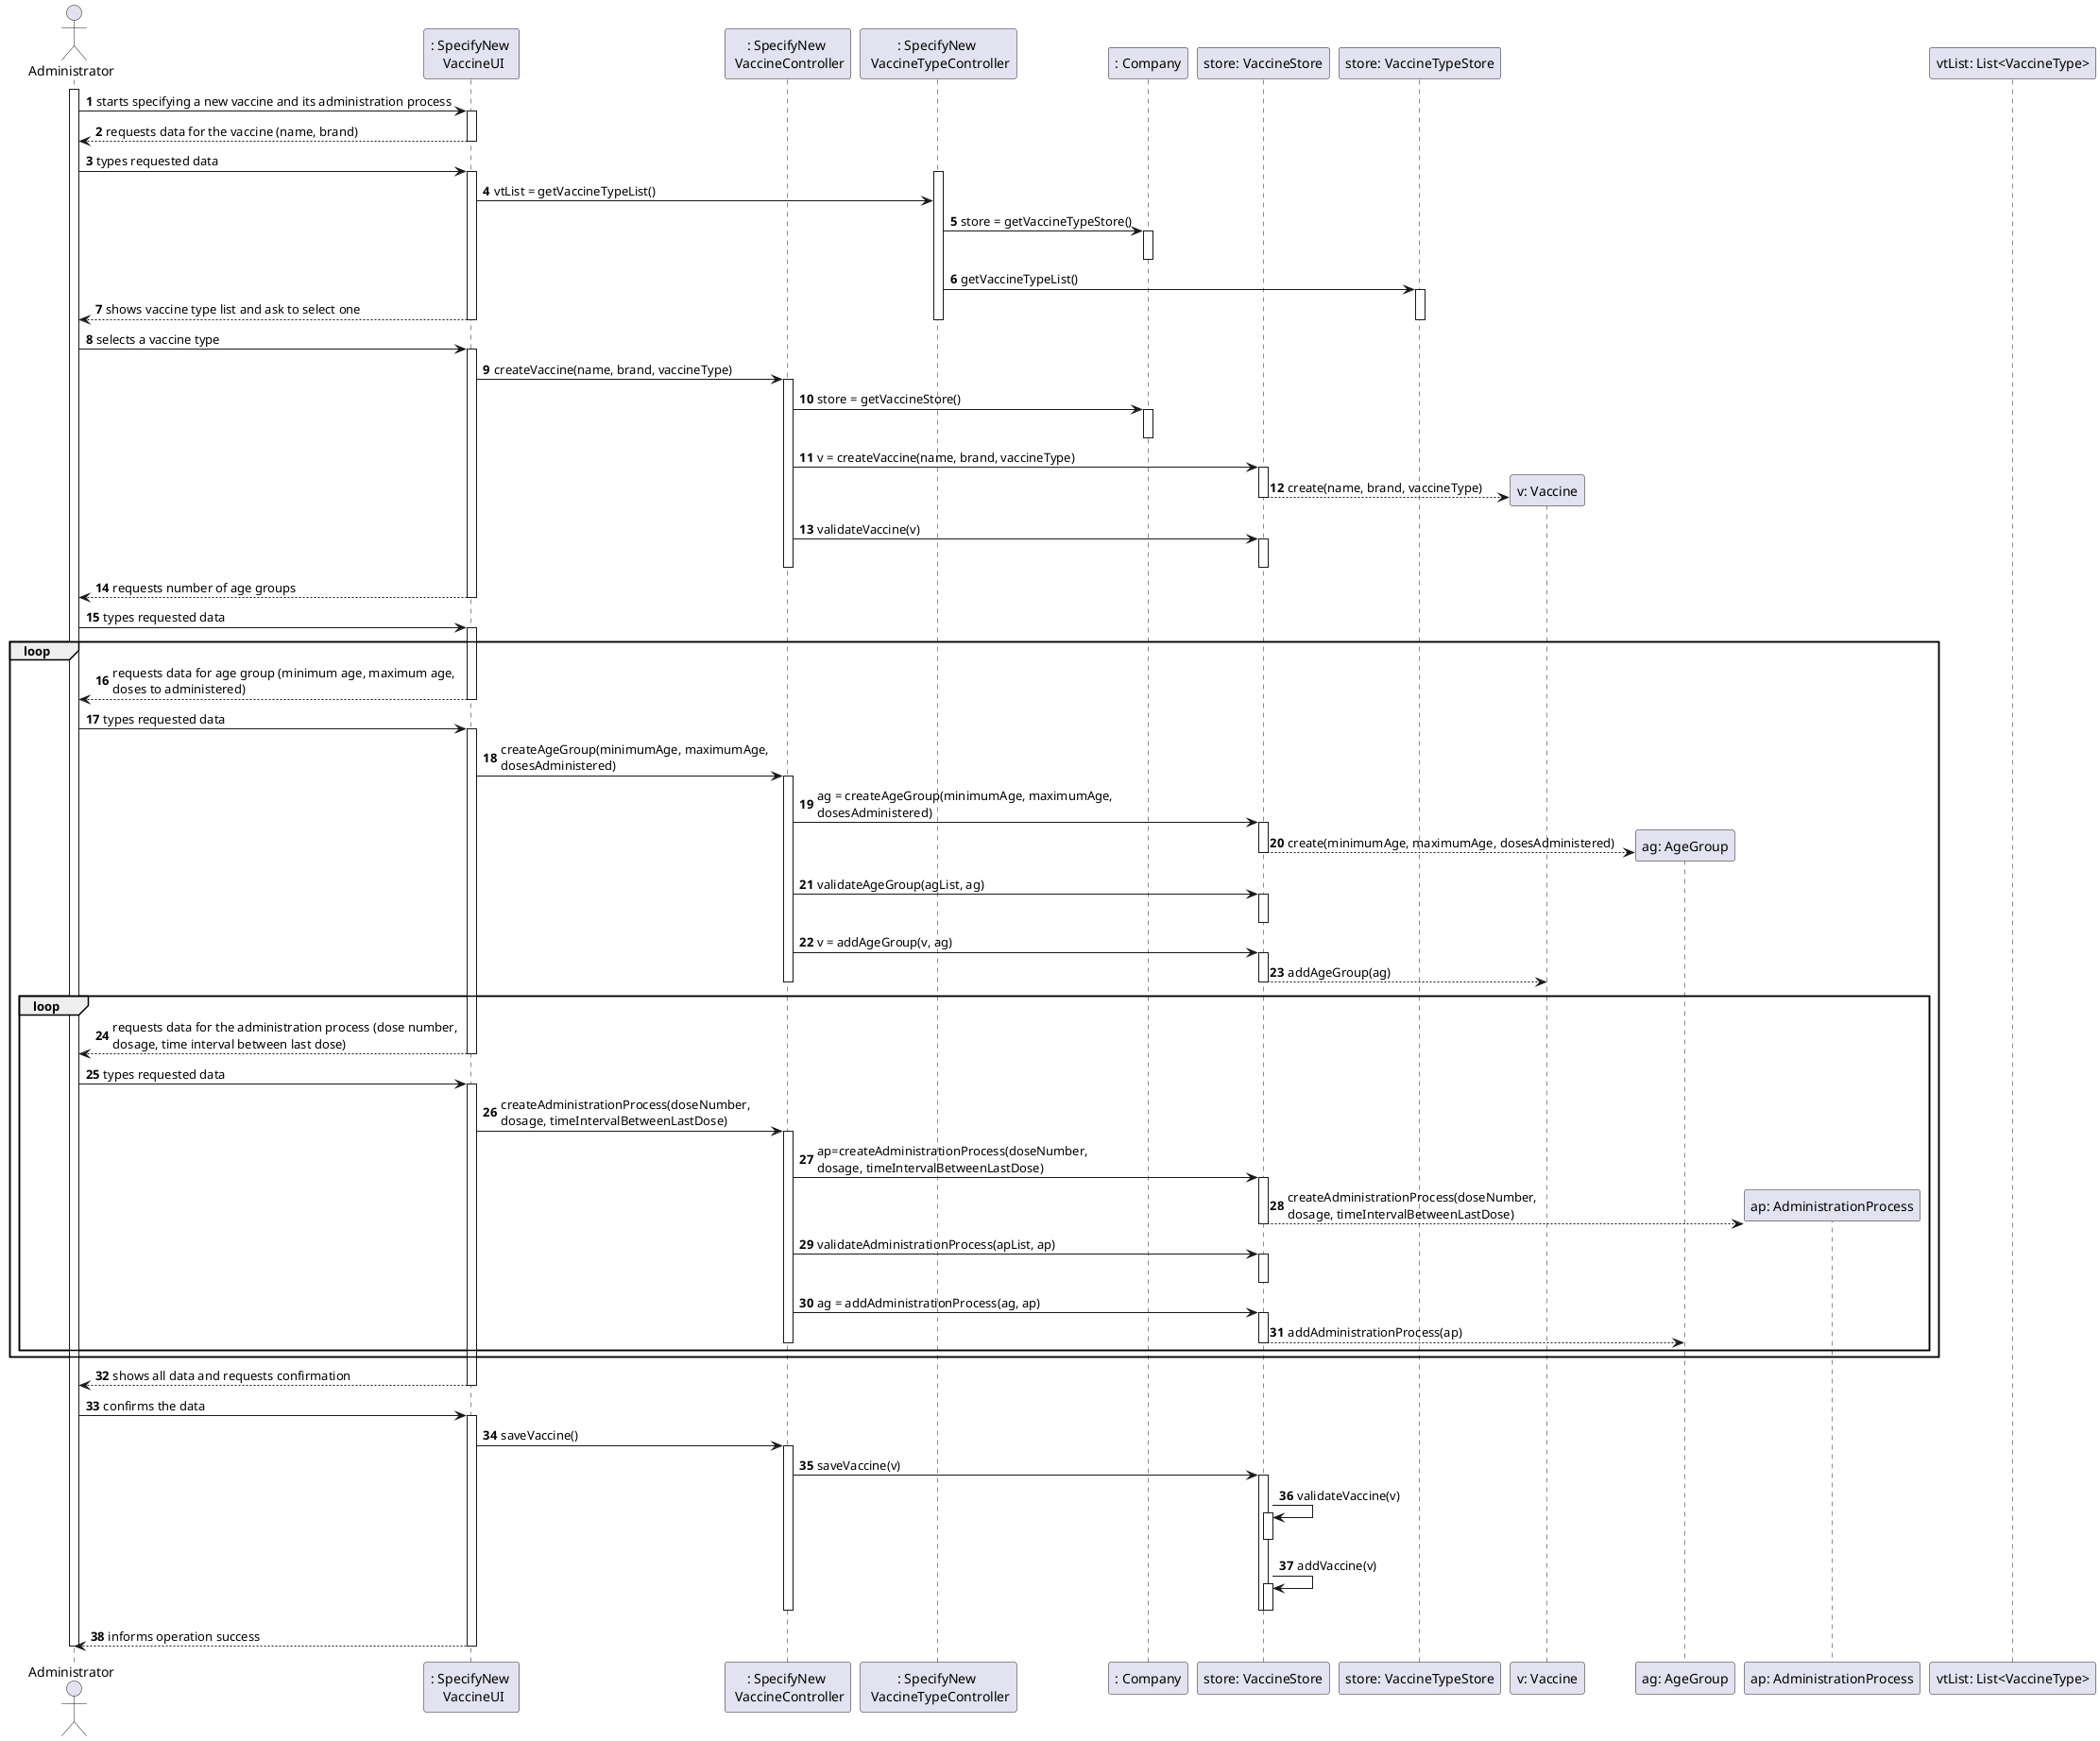@startuml
autonumber
actor "Administrator" as ADM

participant ": SpecifyNew \n VaccineUI" as UI
participant ": SpecifyNew \n VaccineController" as CTRL
participant ": SpecifyNew \n VaccineTypeController" as CTRLVT
participant ": Company" as CMP
participant "store: VaccineStore" as VS
participant "store: VaccineTypeStore" as VTS
participant "v: Vaccine" as V
participant "ag: AgeGroup" as AG
participant "ap: AdministrationProcess" as AP
participant "vtList: List<VaccineType>" as VTLIST

activate ADM
ADM -> UI : starts specifying a new vaccine and its administration process
activate UI
UI --> ADM : requests data for the vaccine (name, brand)
deactivate UI

ADM -> UI : types requested data
activate UI

activate CTRLVT
UI -> CTRLVT : vtList = getVaccineTypeList()
CTRLVT -> CMP : store = getVaccineTypeStore()
activate CMP
deactivate CMP

CTRLVT -> VTS : getVaccineTypeList()
activate VTS
UI --> ADM : shows vaccine type list and ask to select one
deactivate VTS

deactivate CMP
deactivate CTRLVT
deactivate UI

ADM -> UI : selects a vaccine type
activate UI

UI -> CTRL : createVaccine(name, brand, vaccineType)
activate CTRL

CTRL -> CMP : store = getVaccineStore()
activate CMP
deactivate CMP

CTRL -> VS : v = createVaccine(name, brand, vaccineType)
activate VS
VS --> V** : create(name, brand, vaccineType)
deactivate VS

CTRL -> VS : validateVaccine(v)
activate VS
deactivate CTRL
deactivate VS

UI --> ADM : requests number of age groups
deactivate UI

ADM -> UI : types requested data
activate UI
loop
UI --> ADM : requests data for age group (minimum age, maximum age, \ndoses to administered)
deactivate UI
ADM -> UI : types requested data
activate UI

UI -> CTRL : createAgeGroup(minimumAge, maximumAge, \ndosesAdministered)
activate CTRL

CTRL -> VS : ag = createAgeGroup(minimumAge, maximumAge, \ndosesAdministered)
activate VS
VS --> AG** : create(minimumAge, maximumAge, dosesAdministered)
deactivate VS
CTRL -> VS : validateAgeGroup(agList, ag)
activate VS
deactivate VS
CTRL -> VS : v = addAgeGroup(v, ag)
activate VS
VS --> V : addAgeGroup(ag)

deactivate CTRL
deactivate VS

loop
UI --> ADM : requests data for the administration process (dose number, \ndosage, time interval between last dose)
deactivate UI

ADM -> UI : types requested data
activate UI
UI -> CTRL : createAdministrationProcess(doseNumber, \ndosage, timeIntervalBetweenLastDose)
activate CTRL

CTRL -> VS : ap=createAdministrationProcess(doseNumber, \ndosage, timeIntervalBetweenLastDose)
activate VS
VS --> AP** : createAdministrationProcess(doseNumber, \ndosage, timeIntervalBetweenLastDose)
deactivate VS

CTRL -> VS : validateAdministrationProcess(apList, ap)
activate VS
deactivate VS

CTRL -> VS : ag = addAdministrationProcess(ag, ap)
activate VS
VS --> AG : addAdministrationProcess(ap)
deactivate CTRL
deactivate VS
end
end

UI --> ADM: shows all data and requests confirmation

deactivate UI
ADM -> UI : confirms the data
activate UI
UI -> CTRL : saveVaccine()
activate CTRL

CTRL -> VS : saveVaccine(v)
activate VS
VS -> VS: validateVaccine(v)
activate VS
deactivate VS

VS -> VS: addVaccine(v)
activate VS
deactivate VS
deactivate CTRL
deactivate VS

UI --> ADM : informs operation success
deactivate UI
deactivate ADM

@enduml